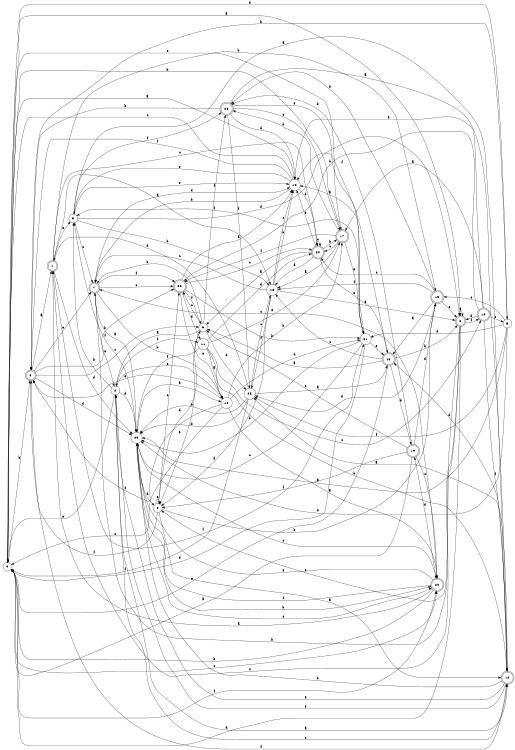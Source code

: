 digraph n22_6 {
__start0 [label="" shape="none"];

rankdir=LR;
size="8,5";

s0 [style="filled", color="black", fillcolor="white" shape="circle", label="0"];
s1 [style="rounded,filled", color="black", fillcolor="white" shape="doublecircle", label="1"];
s2 [style="filled", color="black", fillcolor="white" shape="circle", label="2"];
s3 [style="rounded,filled", color="black", fillcolor="white" shape="doublecircle", label="3"];
s4 [style="filled", color="black", fillcolor="white" shape="circle", label="4"];
s5 [style="filled", color="black", fillcolor="white" shape="circle", label="5"];
s6 [style="filled", color="black", fillcolor="white" shape="circle", label="6"];
s7 [style="rounded,filled", color="black", fillcolor="white" shape="doublecircle", label="7"];
s8 [style="rounded,filled", color="black", fillcolor="white" shape="doublecircle", label="8"];
s9 [style="filled", color="black", fillcolor="white" shape="circle", label="9"];
s10 [style="rounded,filled", color="black", fillcolor="white" shape="doublecircle", label="10"];
s11 [style="filled", color="black", fillcolor="white" shape="circle", label="11"];
s12 [style="rounded,filled", color="black", fillcolor="white" shape="doublecircle", label="12"];
s13 [style="rounded,filled", color="black", fillcolor="white" shape="doublecircle", label="13"];
s14 [style="filled", color="black", fillcolor="white" shape="circle", label="14"];
s15 [style="rounded,filled", color="black", fillcolor="white" shape="doublecircle", label="15"];
s16 [style="filled", color="black", fillcolor="white" shape="circle", label="16"];
s17 [style="rounded,filled", color="black", fillcolor="white" shape="doublecircle", label="17"];
s18 [style="filled", color="black", fillcolor="white" shape="circle", label="18"];
s19 [style="rounded,filled", color="black", fillcolor="white" shape="doublecircle", label="19"];
s20 [style="rounded,filled", color="black", fillcolor="white" shape="doublecircle", label="20"];
s21 [style="filled", color="black", fillcolor="white" shape="circle", label="21"];
s22 [style="rounded,filled", color="black", fillcolor="white" shape="doublecircle", label="22"];
s23 [style="filled", color="black", fillcolor="white" shape="circle", label="23"];
s24 [style="rounded,filled", color="black", fillcolor="white" shape="doublecircle", label="24"];
s25 [style="filled", color="black", fillcolor="white" shape="circle", label="25"];
s26 [style="rounded,filled", color="black", fillcolor="white" shape="doublecircle", label="26"];
s0 -> s8 [label="a"];
s0 -> s3 [label="b"];
s0 -> s20 [label="c"];
s0 -> s5 [label="d"];
s0 -> s17 [label="e"];
s0 -> s20 [label="f"];
s1 -> s16 [label="a"];
s1 -> s15 [label="b"];
s1 -> s24 [label="c"];
s1 -> s23 [label="d"];
s1 -> s9 [label="e"];
s1 -> s21 [label="f"];
s2 -> s12 [label="a"];
s2 -> s9 [label="b"];
s2 -> s18 [label="c"];
s2 -> s23 [label="d"];
s2 -> s0 [label="e"];
s2 -> s11 [label="f"];
s3 -> s1 [label="a"];
s3 -> s22 [label="b"];
s3 -> s6 [label="c"];
s3 -> s23 [label="d"];
s3 -> s7 [label="e"];
s3 -> s12 [label="f"];
s4 -> s12 [label="a"];
s4 -> s15 [label="b"];
s4 -> s22 [label="c"];
s4 -> s6 [label="d"];
s4 -> s4 [label="e"];
s4 -> s3 [label="f"];
s5 -> s23 [label="a"];
s5 -> s3 [label="b"];
s5 -> s15 [label="c"];
s5 -> s21 [label="d"];
s5 -> s23 [label="e"];
s5 -> s25 [label="f"];
s6 -> s2 [label="a"];
s6 -> s7 [label="b"];
s6 -> s22 [label="c"];
s6 -> s25 [label="d"];
s6 -> s4 [label="e"];
s6 -> s26 [label="f"];
s7 -> s23 [label="a"];
s7 -> s18 [label="b"];
s7 -> s22 [label="c"];
s7 -> s14 [label="d"];
s7 -> s2 [label="e"];
s7 -> s22 [label="f"];
s8 -> s8 [label="a"];
s8 -> s7 [label="b"];
s8 -> s1 [label="c"];
s8 -> s0 [label="d"];
s8 -> s4 [label="e"];
s8 -> s10 [label="f"];
s9 -> s12 [label="a"];
s9 -> s16 [label="b"];
s9 -> s7 [label="c"];
s9 -> s8 [label="d"];
s9 -> s14 [label="e"];
s9 -> s26 [label="f"];
s10 -> s17 [label="a"];
s10 -> s22 [label="b"];
s10 -> s5 [label="c"];
s10 -> s8 [label="d"];
s10 -> s14 [label="e"];
s10 -> s12 [label="f"];
s11 -> s18 [label="a"];
s11 -> s12 [label="b"];
s11 -> s10 [label="c"];
s11 -> s24 [label="d"];
s11 -> s17 [label="e"];
s11 -> s23 [label="f"];
s12 -> s25 [label="a"];
s12 -> s23 [label="b"];
s12 -> s2 [label="c"];
s12 -> s13 [label="d"];
s12 -> s2 [label="e"];
s12 -> s2 [label="f"];
s13 -> s6 [label="a"];
s13 -> s8 [label="b"];
s13 -> s16 [label="c"];
s13 -> s19 [label="d"];
s13 -> s0 [label="e"];
s13 -> s14 [label="f"];
s14 -> s0 [label="a"];
s14 -> s7 [label="b"];
s14 -> s0 [label="c"];
s14 -> s24 [label="d"];
s14 -> s9 [label="e"];
s14 -> s3 [label="f"];
s15 -> s13 [label="a"];
s15 -> s26 [label="b"];
s15 -> s24 [label="c"];
s15 -> s25 [label="d"];
s15 -> s8 [label="e"];
s15 -> s16 [label="f"];
s16 -> s8 [label="a"];
s16 -> s14 [label="b"];
s16 -> s7 [label="c"];
s16 -> s4 [label="d"];
s16 -> s14 [label="e"];
s16 -> s25 [label="f"];
s17 -> s16 [label="a"];
s17 -> s0 [label="b"];
s17 -> s24 [label="c"];
s17 -> s26 [label="d"];
s17 -> s21 [label="e"];
s17 -> s22 [label="f"];
s18 -> s20 [label="a"];
s18 -> s17 [label="b"];
s18 -> s0 [label="c"];
s18 -> s21 [label="d"];
s18 -> s3 [label="e"];
s18 -> s3 [label="f"];
s19 -> s0 [label="a"];
s19 -> s26 [label="b"];
s19 -> s20 [label="c"];
s19 -> s15 [label="d"];
s19 -> s6 [label="e"];
s19 -> s4 [label="f"];
s20 -> s1 [label="a"];
s20 -> s0 [label="b"];
s20 -> s7 [label="c"];
s20 -> s19 [label="d"];
s20 -> s23 [label="e"];
s20 -> s23 [label="f"];
s21 -> s14 [label="a"];
s21 -> s23 [label="b"];
s21 -> s23 [label="c"];
s21 -> s0 [label="d"];
s21 -> s13 [label="e"];
s21 -> s9 [label="f"];
s22 -> s14 [label="a"];
s22 -> s21 [label="b"];
s22 -> s24 [label="c"];
s22 -> s11 [label="d"];
s22 -> s18 [label="e"];
s22 -> s6 [label="f"];
s23 -> s18 [label="a"];
s23 -> s20 [label="b"];
s23 -> s20 [label="c"];
s23 -> s4 [label="d"];
s23 -> s20 [label="e"];
s23 -> s9 [label="f"];
s24 -> s6 [label="a"];
s24 -> s17 [label="b"];
s24 -> s24 [label="c"];
s24 -> s16 [label="d"];
s24 -> s13 [label="e"];
s24 -> s14 [label="f"];
s25 -> s13 [label="a"];
s25 -> s23 [label="b"];
s25 -> s16 [label="c"];
s25 -> s1 [label="d"];
s25 -> s23 [label="e"];
s25 -> s0 [label="f"];
s26 -> s12 [label="a"];
s26 -> s3 [label="b"];
s26 -> s17 [label="c"];
s26 -> s14 [label="d"];
s26 -> s21 [label="e"];
s26 -> s25 [label="f"];

}